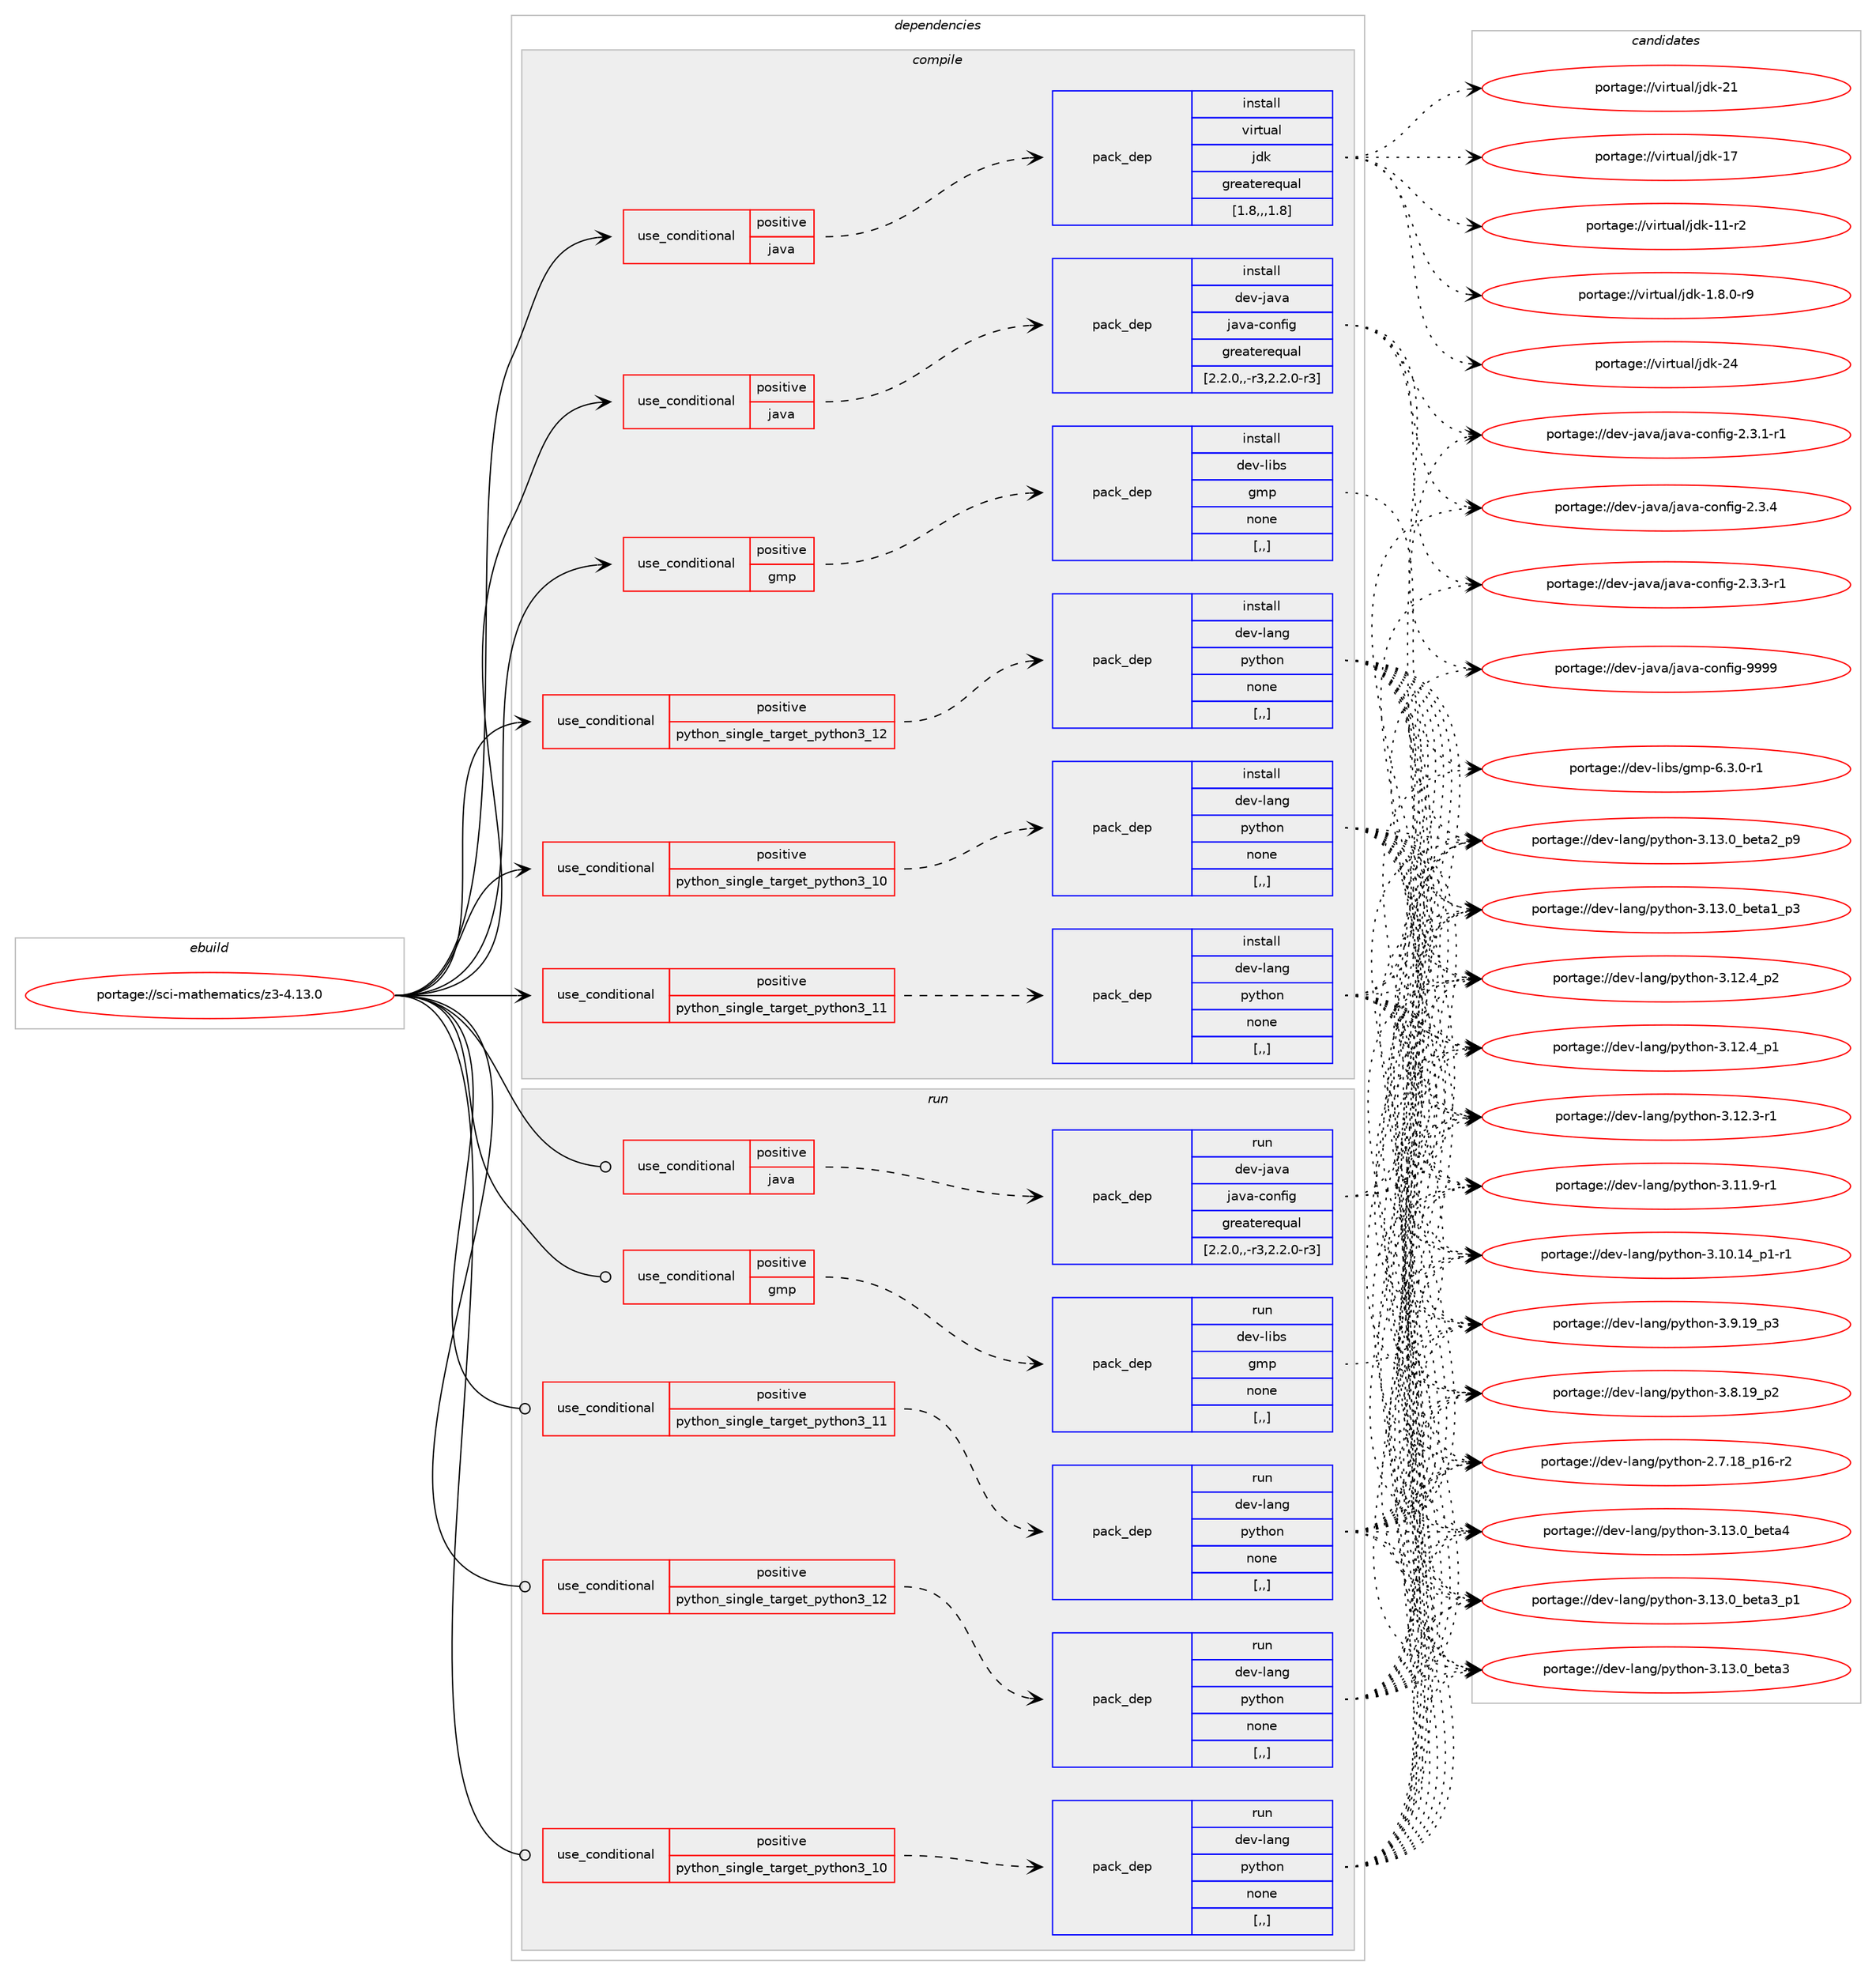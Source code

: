 digraph prolog {

# *************
# Graph options
# *************

newrank=true;
concentrate=true;
compound=true;
graph [rankdir=LR,fontname=Helvetica,fontsize=10,ranksep=1.5];#, ranksep=2.5, nodesep=0.2];
edge  [arrowhead=vee];
node  [fontname=Helvetica,fontsize=10];

# **********
# The ebuild
# **********

subgraph cluster_leftcol {
color=gray;
label=<<i>ebuild</i>>;
id [label="portage://sci-mathematics/z3-4.13.0", color=red, width=4, href="../sci-mathematics/z3-4.13.0.svg"];
}

# ****************
# The dependencies
# ****************

subgraph cluster_midcol {
color=gray;
label=<<i>dependencies</i>>;
subgraph cluster_compile {
fillcolor="#eeeeee";
style=filled;
label=<<i>compile</i>>;
subgraph cond108923 {
dependency410510 [label=<<TABLE BORDER="0" CELLBORDER="1" CELLSPACING="0" CELLPADDING="4"><TR><TD ROWSPAN="3" CELLPADDING="10">use_conditional</TD></TR><TR><TD>positive</TD></TR><TR><TD>gmp</TD></TR></TABLE>>, shape=none, color=red];
subgraph pack298684 {
dependency410511 [label=<<TABLE BORDER="0" CELLBORDER="1" CELLSPACING="0" CELLPADDING="4" WIDTH="220"><TR><TD ROWSPAN="6" CELLPADDING="30">pack_dep</TD></TR><TR><TD WIDTH="110">install</TD></TR><TR><TD>dev-libs</TD></TR><TR><TD>gmp</TD></TR><TR><TD>none</TD></TR><TR><TD>[,,]</TD></TR></TABLE>>, shape=none, color=blue];
}
dependency410510:e -> dependency410511:w [weight=20,style="dashed",arrowhead="vee"];
}
id:e -> dependency410510:w [weight=20,style="solid",arrowhead="vee"];
subgraph cond108924 {
dependency410512 [label=<<TABLE BORDER="0" CELLBORDER="1" CELLSPACING="0" CELLPADDING="4"><TR><TD ROWSPAN="3" CELLPADDING="10">use_conditional</TD></TR><TR><TD>positive</TD></TR><TR><TD>java</TD></TR></TABLE>>, shape=none, color=red];
subgraph pack298685 {
dependency410513 [label=<<TABLE BORDER="0" CELLBORDER="1" CELLSPACING="0" CELLPADDING="4" WIDTH="220"><TR><TD ROWSPAN="6" CELLPADDING="30">pack_dep</TD></TR><TR><TD WIDTH="110">install</TD></TR><TR><TD>dev-java</TD></TR><TR><TD>java-config</TD></TR><TR><TD>greaterequal</TD></TR><TR><TD>[2.2.0,,-r3,2.2.0-r3]</TD></TR></TABLE>>, shape=none, color=blue];
}
dependency410512:e -> dependency410513:w [weight=20,style="dashed",arrowhead="vee"];
}
id:e -> dependency410512:w [weight=20,style="solid",arrowhead="vee"];
subgraph cond108925 {
dependency410514 [label=<<TABLE BORDER="0" CELLBORDER="1" CELLSPACING="0" CELLPADDING="4"><TR><TD ROWSPAN="3" CELLPADDING="10">use_conditional</TD></TR><TR><TD>positive</TD></TR><TR><TD>java</TD></TR></TABLE>>, shape=none, color=red];
subgraph pack298686 {
dependency410515 [label=<<TABLE BORDER="0" CELLBORDER="1" CELLSPACING="0" CELLPADDING="4" WIDTH="220"><TR><TD ROWSPAN="6" CELLPADDING="30">pack_dep</TD></TR><TR><TD WIDTH="110">install</TD></TR><TR><TD>virtual</TD></TR><TR><TD>jdk</TD></TR><TR><TD>greaterequal</TD></TR><TR><TD>[1.8,,,1.8]</TD></TR></TABLE>>, shape=none, color=blue];
}
dependency410514:e -> dependency410515:w [weight=20,style="dashed",arrowhead="vee"];
}
id:e -> dependency410514:w [weight=20,style="solid",arrowhead="vee"];
subgraph cond108926 {
dependency410516 [label=<<TABLE BORDER="0" CELLBORDER="1" CELLSPACING="0" CELLPADDING="4"><TR><TD ROWSPAN="3" CELLPADDING="10">use_conditional</TD></TR><TR><TD>positive</TD></TR><TR><TD>python_single_target_python3_10</TD></TR></TABLE>>, shape=none, color=red];
subgraph pack298687 {
dependency410517 [label=<<TABLE BORDER="0" CELLBORDER="1" CELLSPACING="0" CELLPADDING="4" WIDTH="220"><TR><TD ROWSPAN="6" CELLPADDING="30">pack_dep</TD></TR><TR><TD WIDTH="110">install</TD></TR><TR><TD>dev-lang</TD></TR><TR><TD>python</TD></TR><TR><TD>none</TD></TR><TR><TD>[,,]</TD></TR></TABLE>>, shape=none, color=blue];
}
dependency410516:e -> dependency410517:w [weight=20,style="dashed",arrowhead="vee"];
}
id:e -> dependency410516:w [weight=20,style="solid",arrowhead="vee"];
subgraph cond108927 {
dependency410518 [label=<<TABLE BORDER="0" CELLBORDER="1" CELLSPACING="0" CELLPADDING="4"><TR><TD ROWSPAN="3" CELLPADDING="10">use_conditional</TD></TR><TR><TD>positive</TD></TR><TR><TD>python_single_target_python3_11</TD></TR></TABLE>>, shape=none, color=red];
subgraph pack298688 {
dependency410519 [label=<<TABLE BORDER="0" CELLBORDER="1" CELLSPACING="0" CELLPADDING="4" WIDTH="220"><TR><TD ROWSPAN="6" CELLPADDING="30">pack_dep</TD></TR><TR><TD WIDTH="110">install</TD></TR><TR><TD>dev-lang</TD></TR><TR><TD>python</TD></TR><TR><TD>none</TD></TR><TR><TD>[,,]</TD></TR></TABLE>>, shape=none, color=blue];
}
dependency410518:e -> dependency410519:w [weight=20,style="dashed",arrowhead="vee"];
}
id:e -> dependency410518:w [weight=20,style="solid",arrowhead="vee"];
subgraph cond108928 {
dependency410520 [label=<<TABLE BORDER="0" CELLBORDER="1" CELLSPACING="0" CELLPADDING="4"><TR><TD ROWSPAN="3" CELLPADDING="10">use_conditional</TD></TR><TR><TD>positive</TD></TR><TR><TD>python_single_target_python3_12</TD></TR></TABLE>>, shape=none, color=red];
subgraph pack298689 {
dependency410521 [label=<<TABLE BORDER="0" CELLBORDER="1" CELLSPACING="0" CELLPADDING="4" WIDTH="220"><TR><TD ROWSPAN="6" CELLPADDING="30">pack_dep</TD></TR><TR><TD WIDTH="110">install</TD></TR><TR><TD>dev-lang</TD></TR><TR><TD>python</TD></TR><TR><TD>none</TD></TR><TR><TD>[,,]</TD></TR></TABLE>>, shape=none, color=blue];
}
dependency410520:e -> dependency410521:w [weight=20,style="dashed",arrowhead="vee"];
}
id:e -> dependency410520:w [weight=20,style="solid",arrowhead="vee"];
}
subgraph cluster_compileandrun {
fillcolor="#eeeeee";
style=filled;
label=<<i>compile and run</i>>;
}
subgraph cluster_run {
fillcolor="#eeeeee";
style=filled;
label=<<i>run</i>>;
subgraph cond108929 {
dependency410522 [label=<<TABLE BORDER="0" CELLBORDER="1" CELLSPACING="0" CELLPADDING="4"><TR><TD ROWSPAN="3" CELLPADDING="10">use_conditional</TD></TR><TR><TD>positive</TD></TR><TR><TD>gmp</TD></TR></TABLE>>, shape=none, color=red];
subgraph pack298690 {
dependency410523 [label=<<TABLE BORDER="0" CELLBORDER="1" CELLSPACING="0" CELLPADDING="4" WIDTH="220"><TR><TD ROWSPAN="6" CELLPADDING="30">pack_dep</TD></TR><TR><TD WIDTH="110">run</TD></TR><TR><TD>dev-libs</TD></TR><TR><TD>gmp</TD></TR><TR><TD>none</TD></TR><TR><TD>[,,]</TD></TR></TABLE>>, shape=none, color=blue];
}
dependency410522:e -> dependency410523:w [weight=20,style="dashed",arrowhead="vee"];
}
id:e -> dependency410522:w [weight=20,style="solid",arrowhead="odot"];
subgraph cond108930 {
dependency410524 [label=<<TABLE BORDER="0" CELLBORDER="1" CELLSPACING="0" CELLPADDING="4"><TR><TD ROWSPAN="3" CELLPADDING="10">use_conditional</TD></TR><TR><TD>positive</TD></TR><TR><TD>java</TD></TR></TABLE>>, shape=none, color=red];
subgraph pack298691 {
dependency410525 [label=<<TABLE BORDER="0" CELLBORDER="1" CELLSPACING="0" CELLPADDING="4" WIDTH="220"><TR><TD ROWSPAN="6" CELLPADDING="30">pack_dep</TD></TR><TR><TD WIDTH="110">run</TD></TR><TR><TD>dev-java</TD></TR><TR><TD>java-config</TD></TR><TR><TD>greaterequal</TD></TR><TR><TD>[2.2.0,,-r3,2.2.0-r3]</TD></TR></TABLE>>, shape=none, color=blue];
}
dependency410524:e -> dependency410525:w [weight=20,style="dashed",arrowhead="vee"];
}
id:e -> dependency410524:w [weight=20,style="solid",arrowhead="odot"];
subgraph cond108931 {
dependency410526 [label=<<TABLE BORDER="0" CELLBORDER="1" CELLSPACING="0" CELLPADDING="4"><TR><TD ROWSPAN="3" CELLPADDING="10">use_conditional</TD></TR><TR><TD>positive</TD></TR><TR><TD>python_single_target_python3_10</TD></TR></TABLE>>, shape=none, color=red];
subgraph pack298692 {
dependency410527 [label=<<TABLE BORDER="0" CELLBORDER="1" CELLSPACING="0" CELLPADDING="4" WIDTH="220"><TR><TD ROWSPAN="6" CELLPADDING="30">pack_dep</TD></TR><TR><TD WIDTH="110">run</TD></TR><TR><TD>dev-lang</TD></TR><TR><TD>python</TD></TR><TR><TD>none</TD></TR><TR><TD>[,,]</TD></TR></TABLE>>, shape=none, color=blue];
}
dependency410526:e -> dependency410527:w [weight=20,style="dashed",arrowhead="vee"];
}
id:e -> dependency410526:w [weight=20,style="solid",arrowhead="odot"];
subgraph cond108932 {
dependency410528 [label=<<TABLE BORDER="0" CELLBORDER="1" CELLSPACING="0" CELLPADDING="4"><TR><TD ROWSPAN="3" CELLPADDING="10">use_conditional</TD></TR><TR><TD>positive</TD></TR><TR><TD>python_single_target_python3_11</TD></TR></TABLE>>, shape=none, color=red];
subgraph pack298693 {
dependency410529 [label=<<TABLE BORDER="0" CELLBORDER="1" CELLSPACING="0" CELLPADDING="4" WIDTH="220"><TR><TD ROWSPAN="6" CELLPADDING="30">pack_dep</TD></TR><TR><TD WIDTH="110">run</TD></TR><TR><TD>dev-lang</TD></TR><TR><TD>python</TD></TR><TR><TD>none</TD></TR><TR><TD>[,,]</TD></TR></TABLE>>, shape=none, color=blue];
}
dependency410528:e -> dependency410529:w [weight=20,style="dashed",arrowhead="vee"];
}
id:e -> dependency410528:w [weight=20,style="solid",arrowhead="odot"];
subgraph cond108933 {
dependency410530 [label=<<TABLE BORDER="0" CELLBORDER="1" CELLSPACING="0" CELLPADDING="4"><TR><TD ROWSPAN="3" CELLPADDING="10">use_conditional</TD></TR><TR><TD>positive</TD></TR><TR><TD>python_single_target_python3_12</TD></TR></TABLE>>, shape=none, color=red];
subgraph pack298694 {
dependency410531 [label=<<TABLE BORDER="0" CELLBORDER="1" CELLSPACING="0" CELLPADDING="4" WIDTH="220"><TR><TD ROWSPAN="6" CELLPADDING="30">pack_dep</TD></TR><TR><TD WIDTH="110">run</TD></TR><TR><TD>dev-lang</TD></TR><TR><TD>python</TD></TR><TR><TD>none</TD></TR><TR><TD>[,,]</TD></TR></TABLE>>, shape=none, color=blue];
}
dependency410530:e -> dependency410531:w [weight=20,style="dashed",arrowhead="vee"];
}
id:e -> dependency410530:w [weight=20,style="solid",arrowhead="odot"];
}
}

# **************
# The candidates
# **************

subgraph cluster_choices {
rank=same;
color=gray;
label=<<i>candidates</i>>;

subgraph choice298684 {
color=black;
nodesep=1;
choice1001011184510810598115471031091124554465146484511449 [label="portage://dev-libs/gmp-6.3.0-r1", color=red, width=4,href="../dev-libs/gmp-6.3.0-r1.svg"];
dependency410511:e -> choice1001011184510810598115471031091124554465146484511449:w [style=dotted,weight="100"];
}
subgraph choice298685 {
color=black;
nodesep=1;
choice10010111845106971189747106971189745991111101021051034557575757 [label="portage://dev-java/java-config-9999", color=red, width=4,href="../dev-java/java-config-9999.svg"];
choice1001011184510697118974710697118974599111110102105103455046514652 [label="portage://dev-java/java-config-2.3.4", color=red, width=4,href="../dev-java/java-config-2.3.4.svg"];
choice10010111845106971189747106971189745991111101021051034550465146514511449 [label="portage://dev-java/java-config-2.3.3-r1", color=red, width=4,href="../dev-java/java-config-2.3.3-r1.svg"];
choice10010111845106971189747106971189745991111101021051034550465146494511449 [label="portage://dev-java/java-config-2.3.1-r1", color=red, width=4,href="../dev-java/java-config-2.3.1-r1.svg"];
dependency410513:e -> choice10010111845106971189747106971189745991111101021051034557575757:w [style=dotted,weight="100"];
dependency410513:e -> choice1001011184510697118974710697118974599111110102105103455046514652:w [style=dotted,weight="100"];
dependency410513:e -> choice10010111845106971189747106971189745991111101021051034550465146514511449:w [style=dotted,weight="100"];
dependency410513:e -> choice10010111845106971189747106971189745991111101021051034550465146494511449:w [style=dotted,weight="100"];
}
subgraph choice298686 {
color=black;
nodesep=1;
choice1181051141161179710847106100107455052 [label="portage://virtual/jdk-24", color=red, width=4,href="../virtual/jdk-24.svg"];
choice1181051141161179710847106100107455049 [label="portage://virtual/jdk-21", color=red, width=4,href="../virtual/jdk-21.svg"];
choice1181051141161179710847106100107454955 [label="portage://virtual/jdk-17", color=red, width=4,href="../virtual/jdk-17.svg"];
choice11810511411611797108471061001074549494511450 [label="portage://virtual/jdk-11-r2", color=red, width=4,href="../virtual/jdk-11-r2.svg"];
choice11810511411611797108471061001074549465646484511457 [label="portage://virtual/jdk-1.8.0-r9", color=red, width=4,href="../virtual/jdk-1.8.0-r9.svg"];
dependency410515:e -> choice1181051141161179710847106100107455052:w [style=dotted,weight="100"];
dependency410515:e -> choice1181051141161179710847106100107455049:w [style=dotted,weight="100"];
dependency410515:e -> choice1181051141161179710847106100107454955:w [style=dotted,weight="100"];
dependency410515:e -> choice11810511411611797108471061001074549494511450:w [style=dotted,weight="100"];
dependency410515:e -> choice11810511411611797108471061001074549465646484511457:w [style=dotted,weight="100"];
}
subgraph choice298687 {
color=black;
nodesep=1;
choice1001011184510897110103471121211161041111104551464951464895981011169752 [label="portage://dev-lang/python-3.13.0_beta4", color=red, width=4,href="../dev-lang/python-3.13.0_beta4.svg"];
choice10010111845108971101034711212111610411111045514649514648959810111697519511249 [label="portage://dev-lang/python-3.13.0_beta3_p1", color=red, width=4,href="../dev-lang/python-3.13.0_beta3_p1.svg"];
choice1001011184510897110103471121211161041111104551464951464895981011169751 [label="portage://dev-lang/python-3.13.0_beta3", color=red, width=4,href="../dev-lang/python-3.13.0_beta3.svg"];
choice10010111845108971101034711212111610411111045514649514648959810111697509511257 [label="portage://dev-lang/python-3.13.0_beta2_p9", color=red, width=4,href="../dev-lang/python-3.13.0_beta2_p9.svg"];
choice10010111845108971101034711212111610411111045514649514648959810111697499511251 [label="portage://dev-lang/python-3.13.0_beta1_p3", color=red, width=4,href="../dev-lang/python-3.13.0_beta1_p3.svg"];
choice100101118451089711010347112121116104111110455146495046529511250 [label="portage://dev-lang/python-3.12.4_p2", color=red, width=4,href="../dev-lang/python-3.12.4_p2.svg"];
choice100101118451089711010347112121116104111110455146495046529511249 [label="portage://dev-lang/python-3.12.4_p1", color=red, width=4,href="../dev-lang/python-3.12.4_p1.svg"];
choice100101118451089711010347112121116104111110455146495046514511449 [label="portage://dev-lang/python-3.12.3-r1", color=red, width=4,href="../dev-lang/python-3.12.3-r1.svg"];
choice100101118451089711010347112121116104111110455146494946574511449 [label="portage://dev-lang/python-3.11.9-r1", color=red, width=4,href="../dev-lang/python-3.11.9-r1.svg"];
choice100101118451089711010347112121116104111110455146494846495295112494511449 [label="portage://dev-lang/python-3.10.14_p1-r1", color=red, width=4,href="../dev-lang/python-3.10.14_p1-r1.svg"];
choice100101118451089711010347112121116104111110455146574649579511251 [label="portage://dev-lang/python-3.9.19_p3", color=red, width=4,href="../dev-lang/python-3.9.19_p3.svg"];
choice100101118451089711010347112121116104111110455146564649579511250 [label="portage://dev-lang/python-3.8.19_p2", color=red, width=4,href="../dev-lang/python-3.8.19_p2.svg"];
choice100101118451089711010347112121116104111110455046554649569511249544511450 [label="portage://dev-lang/python-2.7.18_p16-r2", color=red, width=4,href="../dev-lang/python-2.7.18_p16-r2.svg"];
dependency410517:e -> choice1001011184510897110103471121211161041111104551464951464895981011169752:w [style=dotted,weight="100"];
dependency410517:e -> choice10010111845108971101034711212111610411111045514649514648959810111697519511249:w [style=dotted,weight="100"];
dependency410517:e -> choice1001011184510897110103471121211161041111104551464951464895981011169751:w [style=dotted,weight="100"];
dependency410517:e -> choice10010111845108971101034711212111610411111045514649514648959810111697509511257:w [style=dotted,weight="100"];
dependency410517:e -> choice10010111845108971101034711212111610411111045514649514648959810111697499511251:w [style=dotted,weight="100"];
dependency410517:e -> choice100101118451089711010347112121116104111110455146495046529511250:w [style=dotted,weight="100"];
dependency410517:e -> choice100101118451089711010347112121116104111110455146495046529511249:w [style=dotted,weight="100"];
dependency410517:e -> choice100101118451089711010347112121116104111110455146495046514511449:w [style=dotted,weight="100"];
dependency410517:e -> choice100101118451089711010347112121116104111110455146494946574511449:w [style=dotted,weight="100"];
dependency410517:e -> choice100101118451089711010347112121116104111110455146494846495295112494511449:w [style=dotted,weight="100"];
dependency410517:e -> choice100101118451089711010347112121116104111110455146574649579511251:w [style=dotted,weight="100"];
dependency410517:e -> choice100101118451089711010347112121116104111110455146564649579511250:w [style=dotted,weight="100"];
dependency410517:e -> choice100101118451089711010347112121116104111110455046554649569511249544511450:w [style=dotted,weight="100"];
}
subgraph choice298688 {
color=black;
nodesep=1;
choice1001011184510897110103471121211161041111104551464951464895981011169752 [label="portage://dev-lang/python-3.13.0_beta4", color=red, width=4,href="../dev-lang/python-3.13.0_beta4.svg"];
choice10010111845108971101034711212111610411111045514649514648959810111697519511249 [label="portage://dev-lang/python-3.13.0_beta3_p1", color=red, width=4,href="../dev-lang/python-3.13.0_beta3_p1.svg"];
choice1001011184510897110103471121211161041111104551464951464895981011169751 [label="portage://dev-lang/python-3.13.0_beta3", color=red, width=4,href="../dev-lang/python-3.13.0_beta3.svg"];
choice10010111845108971101034711212111610411111045514649514648959810111697509511257 [label="portage://dev-lang/python-3.13.0_beta2_p9", color=red, width=4,href="../dev-lang/python-3.13.0_beta2_p9.svg"];
choice10010111845108971101034711212111610411111045514649514648959810111697499511251 [label="portage://dev-lang/python-3.13.0_beta1_p3", color=red, width=4,href="../dev-lang/python-3.13.0_beta1_p3.svg"];
choice100101118451089711010347112121116104111110455146495046529511250 [label="portage://dev-lang/python-3.12.4_p2", color=red, width=4,href="../dev-lang/python-3.12.4_p2.svg"];
choice100101118451089711010347112121116104111110455146495046529511249 [label="portage://dev-lang/python-3.12.4_p1", color=red, width=4,href="../dev-lang/python-3.12.4_p1.svg"];
choice100101118451089711010347112121116104111110455146495046514511449 [label="portage://dev-lang/python-3.12.3-r1", color=red, width=4,href="../dev-lang/python-3.12.3-r1.svg"];
choice100101118451089711010347112121116104111110455146494946574511449 [label="portage://dev-lang/python-3.11.9-r1", color=red, width=4,href="../dev-lang/python-3.11.9-r1.svg"];
choice100101118451089711010347112121116104111110455146494846495295112494511449 [label="portage://dev-lang/python-3.10.14_p1-r1", color=red, width=4,href="../dev-lang/python-3.10.14_p1-r1.svg"];
choice100101118451089711010347112121116104111110455146574649579511251 [label="portage://dev-lang/python-3.9.19_p3", color=red, width=4,href="../dev-lang/python-3.9.19_p3.svg"];
choice100101118451089711010347112121116104111110455146564649579511250 [label="portage://dev-lang/python-3.8.19_p2", color=red, width=4,href="../dev-lang/python-3.8.19_p2.svg"];
choice100101118451089711010347112121116104111110455046554649569511249544511450 [label="portage://dev-lang/python-2.7.18_p16-r2", color=red, width=4,href="../dev-lang/python-2.7.18_p16-r2.svg"];
dependency410519:e -> choice1001011184510897110103471121211161041111104551464951464895981011169752:w [style=dotted,weight="100"];
dependency410519:e -> choice10010111845108971101034711212111610411111045514649514648959810111697519511249:w [style=dotted,weight="100"];
dependency410519:e -> choice1001011184510897110103471121211161041111104551464951464895981011169751:w [style=dotted,weight="100"];
dependency410519:e -> choice10010111845108971101034711212111610411111045514649514648959810111697509511257:w [style=dotted,weight="100"];
dependency410519:e -> choice10010111845108971101034711212111610411111045514649514648959810111697499511251:w [style=dotted,weight="100"];
dependency410519:e -> choice100101118451089711010347112121116104111110455146495046529511250:w [style=dotted,weight="100"];
dependency410519:e -> choice100101118451089711010347112121116104111110455146495046529511249:w [style=dotted,weight="100"];
dependency410519:e -> choice100101118451089711010347112121116104111110455146495046514511449:w [style=dotted,weight="100"];
dependency410519:e -> choice100101118451089711010347112121116104111110455146494946574511449:w [style=dotted,weight="100"];
dependency410519:e -> choice100101118451089711010347112121116104111110455146494846495295112494511449:w [style=dotted,weight="100"];
dependency410519:e -> choice100101118451089711010347112121116104111110455146574649579511251:w [style=dotted,weight="100"];
dependency410519:e -> choice100101118451089711010347112121116104111110455146564649579511250:w [style=dotted,weight="100"];
dependency410519:e -> choice100101118451089711010347112121116104111110455046554649569511249544511450:w [style=dotted,weight="100"];
}
subgraph choice298689 {
color=black;
nodesep=1;
choice1001011184510897110103471121211161041111104551464951464895981011169752 [label="portage://dev-lang/python-3.13.0_beta4", color=red, width=4,href="../dev-lang/python-3.13.0_beta4.svg"];
choice10010111845108971101034711212111610411111045514649514648959810111697519511249 [label="portage://dev-lang/python-3.13.0_beta3_p1", color=red, width=4,href="../dev-lang/python-3.13.0_beta3_p1.svg"];
choice1001011184510897110103471121211161041111104551464951464895981011169751 [label="portage://dev-lang/python-3.13.0_beta3", color=red, width=4,href="../dev-lang/python-3.13.0_beta3.svg"];
choice10010111845108971101034711212111610411111045514649514648959810111697509511257 [label="portage://dev-lang/python-3.13.0_beta2_p9", color=red, width=4,href="../dev-lang/python-3.13.0_beta2_p9.svg"];
choice10010111845108971101034711212111610411111045514649514648959810111697499511251 [label="portage://dev-lang/python-3.13.0_beta1_p3", color=red, width=4,href="../dev-lang/python-3.13.0_beta1_p3.svg"];
choice100101118451089711010347112121116104111110455146495046529511250 [label="portage://dev-lang/python-3.12.4_p2", color=red, width=4,href="../dev-lang/python-3.12.4_p2.svg"];
choice100101118451089711010347112121116104111110455146495046529511249 [label="portage://dev-lang/python-3.12.4_p1", color=red, width=4,href="../dev-lang/python-3.12.4_p1.svg"];
choice100101118451089711010347112121116104111110455146495046514511449 [label="portage://dev-lang/python-3.12.3-r1", color=red, width=4,href="../dev-lang/python-3.12.3-r1.svg"];
choice100101118451089711010347112121116104111110455146494946574511449 [label="portage://dev-lang/python-3.11.9-r1", color=red, width=4,href="../dev-lang/python-3.11.9-r1.svg"];
choice100101118451089711010347112121116104111110455146494846495295112494511449 [label="portage://dev-lang/python-3.10.14_p1-r1", color=red, width=4,href="../dev-lang/python-3.10.14_p1-r1.svg"];
choice100101118451089711010347112121116104111110455146574649579511251 [label="portage://dev-lang/python-3.9.19_p3", color=red, width=4,href="../dev-lang/python-3.9.19_p3.svg"];
choice100101118451089711010347112121116104111110455146564649579511250 [label="portage://dev-lang/python-3.8.19_p2", color=red, width=4,href="../dev-lang/python-3.8.19_p2.svg"];
choice100101118451089711010347112121116104111110455046554649569511249544511450 [label="portage://dev-lang/python-2.7.18_p16-r2", color=red, width=4,href="../dev-lang/python-2.7.18_p16-r2.svg"];
dependency410521:e -> choice1001011184510897110103471121211161041111104551464951464895981011169752:w [style=dotted,weight="100"];
dependency410521:e -> choice10010111845108971101034711212111610411111045514649514648959810111697519511249:w [style=dotted,weight="100"];
dependency410521:e -> choice1001011184510897110103471121211161041111104551464951464895981011169751:w [style=dotted,weight="100"];
dependency410521:e -> choice10010111845108971101034711212111610411111045514649514648959810111697509511257:w [style=dotted,weight="100"];
dependency410521:e -> choice10010111845108971101034711212111610411111045514649514648959810111697499511251:w [style=dotted,weight="100"];
dependency410521:e -> choice100101118451089711010347112121116104111110455146495046529511250:w [style=dotted,weight="100"];
dependency410521:e -> choice100101118451089711010347112121116104111110455146495046529511249:w [style=dotted,weight="100"];
dependency410521:e -> choice100101118451089711010347112121116104111110455146495046514511449:w [style=dotted,weight="100"];
dependency410521:e -> choice100101118451089711010347112121116104111110455146494946574511449:w [style=dotted,weight="100"];
dependency410521:e -> choice100101118451089711010347112121116104111110455146494846495295112494511449:w [style=dotted,weight="100"];
dependency410521:e -> choice100101118451089711010347112121116104111110455146574649579511251:w [style=dotted,weight="100"];
dependency410521:e -> choice100101118451089711010347112121116104111110455146564649579511250:w [style=dotted,weight="100"];
dependency410521:e -> choice100101118451089711010347112121116104111110455046554649569511249544511450:w [style=dotted,weight="100"];
}
subgraph choice298690 {
color=black;
nodesep=1;
choice1001011184510810598115471031091124554465146484511449 [label="portage://dev-libs/gmp-6.3.0-r1", color=red, width=4,href="../dev-libs/gmp-6.3.0-r1.svg"];
dependency410523:e -> choice1001011184510810598115471031091124554465146484511449:w [style=dotted,weight="100"];
}
subgraph choice298691 {
color=black;
nodesep=1;
choice10010111845106971189747106971189745991111101021051034557575757 [label="portage://dev-java/java-config-9999", color=red, width=4,href="../dev-java/java-config-9999.svg"];
choice1001011184510697118974710697118974599111110102105103455046514652 [label="portage://dev-java/java-config-2.3.4", color=red, width=4,href="../dev-java/java-config-2.3.4.svg"];
choice10010111845106971189747106971189745991111101021051034550465146514511449 [label="portage://dev-java/java-config-2.3.3-r1", color=red, width=4,href="../dev-java/java-config-2.3.3-r1.svg"];
choice10010111845106971189747106971189745991111101021051034550465146494511449 [label="portage://dev-java/java-config-2.3.1-r1", color=red, width=4,href="../dev-java/java-config-2.3.1-r1.svg"];
dependency410525:e -> choice10010111845106971189747106971189745991111101021051034557575757:w [style=dotted,weight="100"];
dependency410525:e -> choice1001011184510697118974710697118974599111110102105103455046514652:w [style=dotted,weight="100"];
dependency410525:e -> choice10010111845106971189747106971189745991111101021051034550465146514511449:w [style=dotted,weight="100"];
dependency410525:e -> choice10010111845106971189747106971189745991111101021051034550465146494511449:w [style=dotted,weight="100"];
}
subgraph choice298692 {
color=black;
nodesep=1;
choice1001011184510897110103471121211161041111104551464951464895981011169752 [label="portage://dev-lang/python-3.13.0_beta4", color=red, width=4,href="../dev-lang/python-3.13.0_beta4.svg"];
choice10010111845108971101034711212111610411111045514649514648959810111697519511249 [label="portage://dev-lang/python-3.13.0_beta3_p1", color=red, width=4,href="../dev-lang/python-3.13.0_beta3_p1.svg"];
choice1001011184510897110103471121211161041111104551464951464895981011169751 [label="portage://dev-lang/python-3.13.0_beta3", color=red, width=4,href="../dev-lang/python-3.13.0_beta3.svg"];
choice10010111845108971101034711212111610411111045514649514648959810111697509511257 [label="portage://dev-lang/python-3.13.0_beta2_p9", color=red, width=4,href="../dev-lang/python-3.13.0_beta2_p9.svg"];
choice10010111845108971101034711212111610411111045514649514648959810111697499511251 [label="portage://dev-lang/python-3.13.0_beta1_p3", color=red, width=4,href="../dev-lang/python-3.13.0_beta1_p3.svg"];
choice100101118451089711010347112121116104111110455146495046529511250 [label="portage://dev-lang/python-3.12.4_p2", color=red, width=4,href="../dev-lang/python-3.12.4_p2.svg"];
choice100101118451089711010347112121116104111110455146495046529511249 [label="portage://dev-lang/python-3.12.4_p1", color=red, width=4,href="../dev-lang/python-3.12.4_p1.svg"];
choice100101118451089711010347112121116104111110455146495046514511449 [label="portage://dev-lang/python-3.12.3-r1", color=red, width=4,href="../dev-lang/python-3.12.3-r1.svg"];
choice100101118451089711010347112121116104111110455146494946574511449 [label="portage://dev-lang/python-3.11.9-r1", color=red, width=4,href="../dev-lang/python-3.11.9-r1.svg"];
choice100101118451089711010347112121116104111110455146494846495295112494511449 [label="portage://dev-lang/python-3.10.14_p1-r1", color=red, width=4,href="../dev-lang/python-3.10.14_p1-r1.svg"];
choice100101118451089711010347112121116104111110455146574649579511251 [label="portage://dev-lang/python-3.9.19_p3", color=red, width=4,href="../dev-lang/python-3.9.19_p3.svg"];
choice100101118451089711010347112121116104111110455146564649579511250 [label="portage://dev-lang/python-3.8.19_p2", color=red, width=4,href="../dev-lang/python-3.8.19_p2.svg"];
choice100101118451089711010347112121116104111110455046554649569511249544511450 [label="portage://dev-lang/python-2.7.18_p16-r2", color=red, width=4,href="../dev-lang/python-2.7.18_p16-r2.svg"];
dependency410527:e -> choice1001011184510897110103471121211161041111104551464951464895981011169752:w [style=dotted,weight="100"];
dependency410527:e -> choice10010111845108971101034711212111610411111045514649514648959810111697519511249:w [style=dotted,weight="100"];
dependency410527:e -> choice1001011184510897110103471121211161041111104551464951464895981011169751:w [style=dotted,weight="100"];
dependency410527:e -> choice10010111845108971101034711212111610411111045514649514648959810111697509511257:w [style=dotted,weight="100"];
dependency410527:e -> choice10010111845108971101034711212111610411111045514649514648959810111697499511251:w [style=dotted,weight="100"];
dependency410527:e -> choice100101118451089711010347112121116104111110455146495046529511250:w [style=dotted,weight="100"];
dependency410527:e -> choice100101118451089711010347112121116104111110455146495046529511249:w [style=dotted,weight="100"];
dependency410527:e -> choice100101118451089711010347112121116104111110455146495046514511449:w [style=dotted,weight="100"];
dependency410527:e -> choice100101118451089711010347112121116104111110455146494946574511449:w [style=dotted,weight="100"];
dependency410527:e -> choice100101118451089711010347112121116104111110455146494846495295112494511449:w [style=dotted,weight="100"];
dependency410527:e -> choice100101118451089711010347112121116104111110455146574649579511251:w [style=dotted,weight="100"];
dependency410527:e -> choice100101118451089711010347112121116104111110455146564649579511250:w [style=dotted,weight="100"];
dependency410527:e -> choice100101118451089711010347112121116104111110455046554649569511249544511450:w [style=dotted,weight="100"];
}
subgraph choice298693 {
color=black;
nodesep=1;
choice1001011184510897110103471121211161041111104551464951464895981011169752 [label="portage://dev-lang/python-3.13.0_beta4", color=red, width=4,href="../dev-lang/python-3.13.0_beta4.svg"];
choice10010111845108971101034711212111610411111045514649514648959810111697519511249 [label="portage://dev-lang/python-3.13.0_beta3_p1", color=red, width=4,href="../dev-lang/python-3.13.0_beta3_p1.svg"];
choice1001011184510897110103471121211161041111104551464951464895981011169751 [label="portage://dev-lang/python-3.13.0_beta3", color=red, width=4,href="../dev-lang/python-3.13.0_beta3.svg"];
choice10010111845108971101034711212111610411111045514649514648959810111697509511257 [label="portage://dev-lang/python-3.13.0_beta2_p9", color=red, width=4,href="../dev-lang/python-3.13.0_beta2_p9.svg"];
choice10010111845108971101034711212111610411111045514649514648959810111697499511251 [label="portage://dev-lang/python-3.13.0_beta1_p3", color=red, width=4,href="../dev-lang/python-3.13.0_beta1_p3.svg"];
choice100101118451089711010347112121116104111110455146495046529511250 [label="portage://dev-lang/python-3.12.4_p2", color=red, width=4,href="../dev-lang/python-3.12.4_p2.svg"];
choice100101118451089711010347112121116104111110455146495046529511249 [label="portage://dev-lang/python-3.12.4_p1", color=red, width=4,href="../dev-lang/python-3.12.4_p1.svg"];
choice100101118451089711010347112121116104111110455146495046514511449 [label="portage://dev-lang/python-3.12.3-r1", color=red, width=4,href="../dev-lang/python-3.12.3-r1.svg"];
choice100101118451089711010347112121116104111110455146494946574511449 [label="portage://dev-lang/python-3.11.9-r1", color=red, width=4,href="../dev-lang/python-3.11.9-r1.svg"];
choice100101118451089711010347112121116104111110455146494846495295112494511449 [label="portage://dev-lang/python-3.10.14_p1-r1", color=red, width=4,href="../dev-lang/python-3.10.14_p1-r1.svg"];
choice100101118451089711010347112121116104111110455146574649579511251 [label="portage://dev-lang/python-3.9.19_p3", color=red, width=4,href="../dev-lang/python-3.9.19_p3.svg"];
choice100101118451089711010347112121116104111110455146564649579511250 [label="portage://dev-lang/python-3.8.19_p2", color=red, width=4,href="../dev-lang/python-3.8.19_p2.svg"];
choice100101118451089711010347112121116104111110455046554649569511249544511450 [label="portage://dev-lang/python-2.7.18_p16-r2", color=red, width=4,href="../dev-lang/python-2.7.18_p16-r2.svg"];
dependency410529:e -> choice1001011184510897110103471121211161041111104551464951464895981011169752:w [style=dotted,weight="100"];
dependency410529:e -> choice10010111845108971101034711212111610411111045514649514648959810111697519511249:w [style=dotted,weight="100"];
dependency410529:e -> choice1001011184510897110103471121211161041111104551464951464895981011169751:w [style=dotted,weight="100"];
dependency410529:e -> choice10010111845108971101034711212111610411111045514649514648959810111697509511257:w [style=dotted,weight="100"];
dependency410529:e -> choice10010111845108971101034711212111610411111045514649514648959810111697499511251:w [style=dotted,weight="100"];
dependency410529:e -> choice100101118451089711010347112121116104111110455146495046529511250:w [style=dotted,weight="100"];
dependency410529:e -> choice100101118451089711010347112121116104111110455146495046529511249:w [style=dotted,weight="100"];
dependency410529:e -> choice100101118451089711010347112121116104111110455146495046514511449:w [style=dotted,weight="100"];
dependency410529:e -> choice100101118451089711010347112121116104111110455146494946574511449:w [style=dotted,weight="100"];
dependency410529:e -> choice100101118451089711010347112121116104111110455146494846495295112494511449:w [style=dotted,weight="100"];
dependency410529:e -> choice100101118451089711010347112121116104111110455146574649579511251:w [style=dotted,weight="100"];
dependency410529:e -> choice100101118451089711010347112121116104111110455146564649579511250:w [style=dotted,weight="100"];
dependency410529:e -> choice100101118451089711010347112121116104111110455046554649569511249544511450:w [style=dotted,weight="100"];
}
subgraph choice298694 {
color=black;
nodesep=1;
choice1001011184510897110103471121211161041111104551464951464895981011169752 [label="portage://dev-lang/python-3.13.0_beta4", color=red, width=4,href="../dev-lang/python-3.13.0_beta4.svg"];
choice10010111845108971101034711212111610411111045514649514648959810111697519511249 [label="portage://dev-lang/python-3.13.0_beta3_p1", color=red, width=4,href="../dev-lang/python-3.13.0_beta3_p1.svg"];
choice1001011184510897110103471121211161041111104551464951464895981011169751 [label="portage://dev-lang/python-3.13.0_beta3", color=red, width=4,href="../dev-lang/python-3.13.0_beta3.svg"];
choice10010111845108971101034711212111610411111045514649514648959810111697509511257 [label="portage://dev-lang/python-3.13.0_beta2_p9", color=red, width=4,href="../dev-lang/python-3.13.0_beta2_p9.svg"];
choice10010111845108971101034711212111610411111045514649514648959810111697499511251 [label="portage://dev-lang/python-3.13.0_beta1_p3", color=red, width=4,href="../dev-lang/python-3.13.0_beta1_p3.svg"];
choice100101118451089711010347112121116104111110455146495046529511250 [label="portage://dev-lang/python-3.12.4_p2", color=red, width=4,href="../dev-lang/python-3.12.4_p2.svg"];
choice100101118451089711010347112121116104111110455146495046529511249 [label="portage://dev-lang/python-3.12.4_p1", color=red, width=4,href="../dev-lang/python-3.12.4_p1.svg"];
choice100101118451089711010347112121116104111110455146495046514511449 [label="portage://dev-lang/python-3.12.3-r1", color=red, width=4,href="../dev-lang/python-3.12.3-r1.svg"];
choice100101118451089711010347112121116104111110455146494946574511449 [label="portage://dev-lang/python-3.11.9-r1", color=red, width=4,href="../dev-lang/python-3.11.9-r1.svg"];
choice100101118451089711010347112121116104111110455146494846495295112494511449 [label="portage://dev-lang/python-3.10.14_p1-r1", color=red, width=4,href="../dev-lang/python-3.10.14_p1-r1.svg"];
choice100101118451089711010347112121116104111110455146574649579511251 [label="portage://dev-lang/python-3.9.19_p3", color=red, width=4,href="../dev-lang/python-3.9.19_p3.svg"];
choice100101118451089711010347112121116104111110455146564649579511250 [label="portage://dev-lang/python-3.8.19_p2", color=red, width=4,href="../dev-lang/python-3.8.19_p2.svg"];
choice100101118451089711010347112121116104111110455046554649569511249544511450 [label="portage://dev-lang/python-2.7.18_p16-r2", color=red, width=4,href="../dev-lang/python-2.7.18_p16-r2.svg"];
dependency410531:e -> choice1001011184510897110103471121211161041111104551464951464895981011169752:w [style=dotted,weight="100"];
dependency410531:e -> choice10010111845108971101034711212111610411111045514649514648959810111697519511249:w [style=dotted,weight="100"];
dependency410531:e -> choice1001011184510897110103471121211161041111104551464951464895981011169751:w [style=dotted,weight="100"];
dependency410531:e -> choice10010111845108971101034711212111610411111045514649514648959810111697509511257:w [style=dotted,weight="100"];
dependency410531:e -> choice10010111845108971101034711212111610411111045514649514648959810111697499511251:w [style=dotted,weight="100"];
dependency410531:e -> choice100101118451089711010347112121116104111110455146495046529511250:w [style=dotted,weight="100"];
dependency410531:e -> choice100101118451089711010347112121116104111110455146495046529511249:w [style=dotted,weight="100"];
dependency410531:e -> choice100101118451089711010347112121116104111110455146495046514511449:w [style=dotted,weight="100"];
dependency410531:e -> choice100101118451089711010347112121116104111110455146494946574511449:w [style=dotted,weight="100"];
dependency410531:e -> choice100101118451089711010347112121116104111110455146494846495295112494511449:w [style=dotted,weight="100"];
dependency410531:e -> choice100101118451089711010347112121116104111110455146574649579511251:w [style=dotted,weight="100"];
dependency410531:e -> choice100101118451089711010347112121116104111110455146564649579511250:w [style=dotted,weight="100"];
dependency410531:e -> choice100101118451089711010347112121116104111110455046554649569511249544511450:w [style=dotted,weight="100"];
}
}

}

